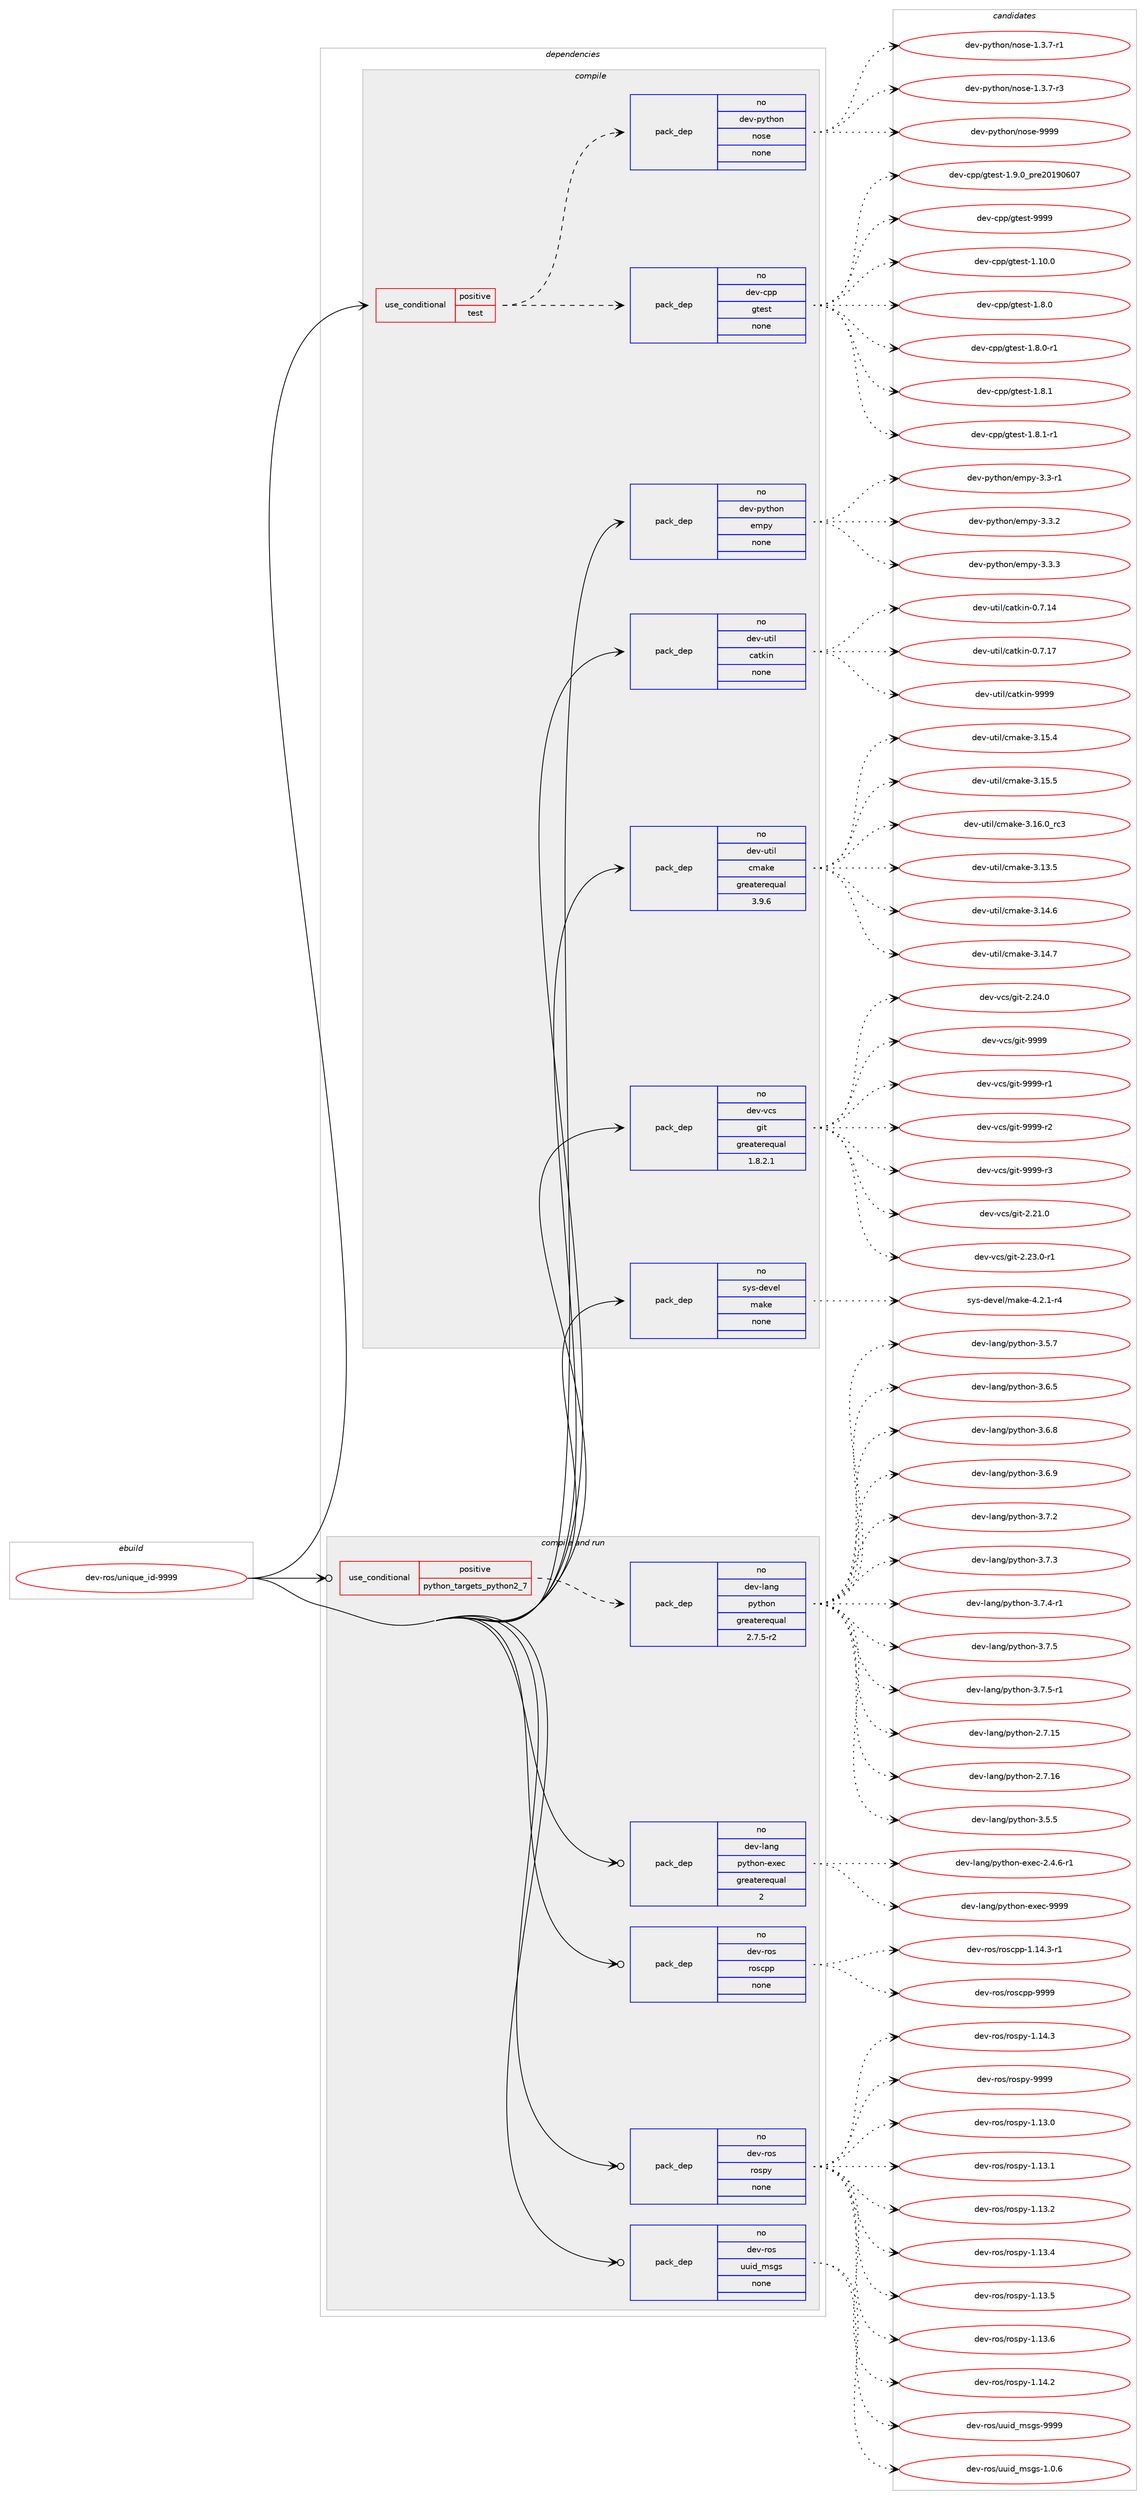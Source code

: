 digraph prolog {

# *************
# Graph options
# *************

newrank=true;
concentrate=true;
compound=true;
graph [rankdir=LR,fontname=Helvetica,fontsize=10,ranksep=1.5];#, ranksep=2.5, nodesep=0.2];
edge  [arrowhead=vee];
node  [fontname=Helvetica,fontsize=10];

# **********
# The ebuild
# **********

subgraph cluster_leftcol {
color=gray;
rank=same;
label=<<i>ebuild</i>>;
id [label="dev-ros/unique_id-9999", color=red, width=4, href="../dev-ros/unique_id-9999.svg"];
}

# ****************
# The dependencies
# ****************

subgraph cluster_midcol {
color=gray;
label=<<i>dependencies</i>>;
subgraph cluster_compile {
fillcolor="#eeeeee";
style=filled;
label=<<i>compile</i>>;
subgraph cond156510 {
dependency672641 [label=<<TABLE BORDER="0" CELLBORDER="1" CELLSPACING="0" CELLPADDING="4"><TR><TD ROWSPAN="3" CELLPADDING="10">use_conditional</TD></TR><TR><TD>positive</TD></TR><TR><TD>test</TD></TR></TABLE>>, shape=none, color=red];
subgraph pack504225 {
dependency672642 [label=<<TABLE BORDER="0" CELLBORDER="1" CELLSPACING="0" CELLPADDING="4" WIDTH="220"><TR><TD ROWSPAN="6" CELLPADDING="30">pack_dep</TD></TR><TR><TD WIDTH="110">no</TD></TR><TR><TD>dev-cpp</TD></TR><TR><TD>gtest</TD></TR><TR><TD>none</TD></TR><TR><TD></TD></TR></TABLE>>, shape=none, color=blue];
}
dependency672641:e -> dependency672642:w [weight=20,style="dashed",arrowhead="vee"];
subgraph pack504226 {
dependency672643 [label=<<TABLE BORDER="0" CELLBORDER="1" CELLSPACING="0" CELLPADDING="4" WIDTH="220"><TR><TD ROWSPAN="6" CELLPADDING="30">pack_dep</TD></TR><TR><TD WIDTH="110">no</TD></TR><TR><TD>dev-python</TD></TR><TR><TD>nose</TD></TR><TR><TD>none</TD></TR><TR><TD></TD></TR></TABLE>>, shape=none, color=blue];
}
dependency672641:e -> dependency672643:w [weight=20,style="dashed",arrowhead="vee"];
}
id:e -> dependency672641:w [weight=20,style="solid",arrowhead="vee"];
subgraph pack504227 {
dependency672644 [label=<<TABLE BORDER="0" CELLBORDER="1" CELLSPACING="0" CELLPADDING="4" WIDTH="220"><TR><TD ROWSPAN="6" CELLPADDING="30">pack_dep</TD></TR><TR><TD WIDTH="110">no</TD></TR><TR><TD>dev-python</TD></TR><TR><TD>empy</TD></TR><TR><TD>none</TD></TR><TR><TD></TD></TR></TABLE>>, shape=none, color=blue];
}
id:e -> dependency672644:w [weight=20,style="solid",arrowhead="vee"];
subgraph pack504228 {
dependency672645 [label=<<TABLE BORDER="0" CELLBORDER="1" CELLSPACING="0" CELLPADDING="4" WIDTH="220"><TR><TD ROWSPAN="6" CELLPADDING="30">pack_dep</TD></TR><TR><TD WIDTH="110">no</TD></TR><TR><TD>dev-util</TD></TR><TR><TD>catkin</TD></TR><TR><TD>none</TD></TR><TR><TD></TD></TR></TABLE>>, shape=none, color=blue];
}
id:e -> dependency672645:w [weight=20,style="solid",arrowhead="vee"];
subgraph pack504229 {
dependency672646 [label=<<TABLE BORDER="0" CELLBORDER="1" CELLSPACING="0" CELLPADDING="4" WIDTH="220"><TR><TD ROWSPAN="6" CELLPADDING="30">pack_dep</TD></TR><TR><TD WIDTH="110">no</TD></TR><TR><TD>dev-util</TD></TR><TR><TD>cmake</TD></TR><TR><TD>greaterequal</TD></TR><TR><TD>3.9.6</TD></TR></TABLE>>, shape=none, color=blue];
}
id:e -> dependency672646:w [weight=20,style="solid",arrowhead="vee"];
subgraph pack504230 {
dependency672647 [label=<<TABLE BORDER="0" CELLBORDER="1" CELLSPACING="0" CELLPADDING="4" WIDTH="220"><TR><TD ROWSPAN="6" CELLPADDING="30">pack_dep</TD></TR><TR><TD WIDTH="110">no</TD></TR><TR><TD>dev-vcs</TD></TR><TR><TD>git</TD></TR><TR><TD>greaterequal</TD></TR><TR><TD>1.8.2.1</TD></TR></TABLE>>, shape=none, color=blue];
}
id:e -> dependency672647:w [weight=20,style="solid",arrowhead="vee"];
subgraph pack504231 {
dependency672648 [label=<<TABLE BORDER="0" CELLBORDER="1" CELLSPACING="0" CELLPADDING="4" WIDTH="220"><TR><TD ROWSPAN="6" CELLPADDING="30">pack_dep</TD></TR><TR><TD WIDTH="110">no</TD></TR><TR><TD>sys-devel</TD></TR><TR><TD>make</TD></TR><TR><TD>none</TD></TR><TR><TD></TD></TR></TABLE>>, shape=none, color=blue];
}
id:e -> dependency672648:w [weight=20,style="solid",arrowhead="vee"];
}
subgraph cluster_compileandrun {
fillcolor="#eeeeee";
style=filled;
label=<<i>compile and run</i>>;
subgraph cond156511 {
dependency672649 [label=<<TABLE BORDER="0" CELLBORDER="1" CELLSPACING="0" CELLPADDING="4"><TR><TD ROWSPAN="3" CELLPADDING="10">use_conditional</TD></TR><TR><TD>positive</TD></TR><TR><TD>python_targets_python2_7</TD></TR></TABLE>>, shape=none, color=red];
subgraph pack504232 {
dependency672650 [label=<<TABLE BORDER="0" CELLBORDER="1" CELLSPACING="0" CELLPADDING="4" WIDTH="220"><TR><TD ROWSPAN="6" CELLPADDING="30">pack_dep</TD></TR><TR><TD WIDTH="110">no</TD></TR><TR><TD>dev-lang</TD></TR><TR><TD>python</TD></TR><TR><TD>greaterequal</TD></TR><TR><TD>2.7.5-r2</TD></TR></TABLE>>, shape=none, color=blue];
}
dependency672649:e -> dependency672650:w [weight=20,style="dashed",arrowhead="vee"];
}
id:e -> dependency672649:w [weight=20,style="solid",arrowhead="odotvee"];
subgraph pack504233 {
dependency672651 [label=<<TABLE BORDER="0" CELLBORDER="1" CELLSPACING="0" CELLPADDING="4" WIDTH="220"><TR><TD ROWSPAN="6" CELLPADDING="30">pack_dep</TD></TR><TR><TD WIDTH="110">no</TD></TR><TR><TD>dev-lang</TD></TR><TR><TD>python-exec</TD></TR><TR><TD>greaterequal</TD></TR><TR><TD>2</TD></TR></TABLE>>, shape=none, color=blue];
}
id:e -> dependency672651:w [weight=20,style="solid",arrowhead="odotvee"];
subgraph pack504234 {
dependency672652 [label=<<TABLE BORDER="0" CELLBORDER="1" CELLSPACING="0" CELLPADDING="4" WIDTH="220"><TR><TD ROWSPAN="6" CELLPADDING="30">pack_dep</TD></TR><TR><TD WIDTH="110">no</TD></TR><TR><TD>dev-ros</TD></TR><TR><TD>roscpp</TD></TR><TR><TD>none</TD></TR><TR><TD></TD></TR></TABLE>>, shape=none, color=blue];
}
id:e -> dependency672652:w [weight=20,style="solid",arrowhead="odotvee"];
subgraph pack504235 {
dependency672653 [label=<<TABLE BORDER="0" CELLBORDER="1" CELLSPACING="0" CELLPADDING="4" WIDTH="220"><TR><TD ROWSPAN="6" CELLPADDING="30">pack_dep</TD></TR><TR><TD WIDTH="110">no</TD></TR><TR><TD>dev-ros</TD></TR><TR><TD>rospy</TD></TR><TR><TD>none</TD></TR><TR><TD></TD></TR></TABLE>>, shape=none, color=blue];
}
id:e -> dependency672653:w [weight=20,style="solid",arrowhead="odotvee"];
subgraph pack504236 {
dependency672654 [label=<<TABLE BORDER="0" CELLBORDER="1" CELLSPACING="0" CELLPADDING="4" WIDTH="220"><TR><TD ROWSPAN="6" CELLPADDING="30">pack_dep</TD></TR><TR><TD WIDTH="110">no</TD></TR><TR><TD>dev-ros</TD></TR><TR><TD>uuid_msgs</TD></TR><TR><TD>none</TD></TR><TR><TD></TD></TR></TABLE>>, shape=none, color=blue];
}
id:e -> dependency672654:w [weight=20,style="solid",arrowhead="odotvee"];
}
subgraph cluster_run {
fillcolor="#eeeeee";
style=filled;
label=<<i>run</i>>;
}
}

# **************
# The candidates
# **************

subgraph cluster_choices {
rank=same;
color=gray;
label=<<i>candidates</i>>;

subgraph choice504225 {
color=black;
nodesep=1;
choice10010111845991121124710311610111511645494649484648 [label="dev-cpp/gtest-1.10.0", color=red, width=4,href="../dev-cpp/gtest-1.10.0.svg"];
choice100101118459911211247103116101115116454946564648 [label="dev-cpp/gtest-1.8.0", color=red, width=4,href="../dev-cpp/gtest-1.8.0.svg"];
choice1001011184599112112471031161011151164549465646484511449 [label="dev-cpp/gtest-1.8.0-r1", color=red, width=4,href="../dev-cpp/gtest-1.8.0-r1.svg"];
choice100101118459911211247103116101115116454946564649 [label="dev-cpp/gtest-1.8.1", color=red, width=4,href="../dev-cpp/gtest-1.8.1.svg"];
choice1001011184599112112471031161011151164549465646494511449 [label="dev-cpp/gtest-1.8.1-r1", color=red, width=4,href="../dev-cpp/gtest-1.8.1-r1.svg"];
choice100101118459911211247103116101115116454946574648951121141015048495748544855 [label="dev-cpp/gtest-1.9.0_pre20190607", color=red, width=4,href="../dev-cpp/gtest-1.9.0_pre20190607.svg"];
choice1001011184599112112471031161011151164557575757 [label="dev-cpp/gtest-9999", color=red, width=4,href="../dev-cpp/gtest-9999.svg"];
dependency672642:e -> choice10010111845991121124710311610111511645494649484648:w [style=dotted,weight="100"];
dependency672642:e -> choice100101118459911211247103116101115116454946564648:w [style=dotted,weight="100"];
dependency672642:e -> choice1001011184599112112471031161011151164549465646484511449:w [style=dotted,weight="100"];
dependency672642:e -> choice100101118459911211247103116101115116454946564649:w [style=dotted,weight="100"];
dependency672642:e -> choice1001011184599112112471031161011151164549465646494511449:w [style=dotted,weight="100"];
dependency672642:e -> choice100101118459911211247103116101115116454946574648951121141015048495748544855:w [style=dotted,weight="100"];
dependency672642:e -> choice1001011184599112112471031161011151164557575757:w [style=dotted,weight="100"];
}
subgraph choice504226 {
color=black;
nodesep=1;
choice10010111845112121116104111110471101111151014549465146554511449 [label="dev-python/nose-1.3.7-r1", color=red, width=4,href="../dev-python/nose-1.3.7-r1.svg"];
choice10010111845112121116104111110471101111151014549465146554511451 [label="dev-python/nose-1.3.7-r3", color=red, width=4,href="../dev-python/nose-1.3.7-r3.svg"];
choice10010111845112121116104111110471101111151014557575757 [label="dev-python/nose-9999", color=red, width=4,href="../dev-python/nose-9999.svg"];
dependency672643:e -> choice10010111845112121116104111110471101111151014549465146554511449:w [style=dotted,weight="100"];
dependency672643:e -> choice10010111845112121116104111110471101111151014549465146554511451:w [style=dotted,weight="100"];
dependency672643:e -> choice10010111845112121116104111110471101111151014557575757:w [style=dotted,weight="100"];
}
subgraph choice504227 {
color=black;
nodesep=1;
choice1001011184511212111610411111047101109112121455146514511449 [label="dev-python/empy-3.3-r1", color=red, width=4,href="../dev-python/empy-3.3-r1.svg"];
choice1001011184511212111610411111047101109112121455146514650 [label="dev-python/empy-3.3.2", color=red, width=4,href="../dev-python/empy-3.3.2.svg"];
choice1001011184511212111610411111047101109112121455146514651 [label="dev-python/empy-3.3.3", color=red, width=4,href="../dev-python/empy-3.3.3.svg"];
dependency672644:e -> choice1001011184511212111610411111047101109112121455146514511449:w [style=dotted,weight="100"];
dependency672644:e -> choice1001011184511212111610411111047101109112121455146514650:w [style=dotted,weight="100"];
dependency672644:e -> choice1001011184511212111610411111047101109112121455146514651:w [style=dotted,weight="100"];
}
subgraph choice504228 {
color=black;
nodesep=1;
choice1001011184511711610510847999711610710511045484655464952 [label="dev-util/catkin-0.7.14", color=red, width=4,href="../dev-util/catkin-0.7.14.svg"];
choice1001011184511711610510847999711610710511045484655464955 [label="dev-util/catkin-0.7.17", color=red, width=4,href="../dev-util/catkin-0.7.17.svg"];
choice100101118451171161051084799971161071051104557575757 [label="dev-util/catkin-9999", color=red, width=4,href="../dev-util/catkin-9999.svg"];
dependency672645:e -> choice1001011184511711610510847999711610710511045484655464952:w [style=dotted,weight="100"];
dependency672645:e -> choice1001011184511711610510847999711610710511045484655464955:w [style=dotted,weight="100"];
dependency672645:e -> choice100101118451171161051084799971161071051104557575757:w [style=dotted,weight="100"];
}
subgraph choice504229 {
color=black;
nodesep=1;
choice1001011184511711610510847991099710710145514649514653 [label="dev-util/cmake-3.13.5", color=red, width=4,href="../dev-util/cmake-3.13.5.svg"];
choice1001011184511711610510847991099710710145514649524654 [label="dev-util/cmake-3.14.6", color=red, width=4,href="../dev-util/cmake-3.14.6.svg"];
choice1001011184511711610510847991099710710145514649524655 [label="dev-util/cmake-3.14.7", color=red, width=4,href="../dev-util/cmake-3.14.7.svg"];
choice1001011184511711610510847991099710710145514649534652 [label="dev-util/cmake-3.15.4", color=red, width=4,href="../dev-util/cmake-3.15.4.svg"];
choice1001011184511711610510847991099710710145514649534653 [label="dev-util/cmake-3.15.5", color=red, width=4,href="../dev-util/cmake-3.15.5.svg"];
choice1001011184511711610510847991099710710145514649544648951149951 [label="dev-util/cmake-3.16.0_rc3", color=red, width=4,href="../dev-util/cmake-3.16.0_rc3.svg"];
dependency672646:e -> choice1001011184511711610510847991099710710145514649514653:w [style=dotted,weight="100"];
dependency672646:e -> choice1001011184511711610510847991099710710145514649524654:w [style=dotted,weight="100"];
dependency672646:e -> choice1001011184511711610510847991099710710145514649524655:w [style=dotted,weight="100"];
dependency672646:e -> choice1001011184511711610510847991099710710145514649534652:w [style=dotted,weight="100"];
dependency672646:e -> choice1001011184511711610510847991099710710145514649534653:w [style=dotted,weight="100"];
dependency672646:e -> choice1001011184511711610510847991099710710145514649544648951149951:w [style=dotted,weight="100"];
}
subgraph choice504230 {
color=black;
nodesep=1;
choice10010111845118991154710310511645504650494648 [label="dev-vcs/git-2.21.0", color=red, width=4,href="../dev-vcs/git-2.21.0.svg"];
choice100101118451189911547103105116455046505146484511449 [label="dev-vcs/git-2.23.0-r1", color=red, width=4,href="../dev-vcs/git-2.23.0-r1.svg"];
choice10010111845118991154710310511645504650524648 [label="dev-vcs/git-2.24.0", color=red, width=4,href="../dev-vcs/git-2.24.0.svg"];
choice1001011184511899115471031051164557575757 [label="dev-vcs/git-9999", color=red, width=4,href="../dev-vcs/git-9999.svg"];
choice10010111845118991154710310511645575757574511449 [label="dev-vcs/git-9999-r1", color=red, width=4,href="../dev-vcs/git-9999-r1.svg"];
choice10010111845118991154710310511645575757574511450 [label="dev-vcs/git-9999-r2", color=red, width=4,href="../dev-vcs/git-9999-r2.svg"];
choice10010111845118991154710310511645575757574511451 [label="dev-vcs/git-9999-r3", color=red, width=4,href="../dev-vcs/git-9999-r3.svg"];
dependency672647:e -> choice10010111845118991154710310511645504650494648:w [style=dotted,weight="100"];
dependency672647:e -> choice100101118451189911547103105116455046505146484511449:w [style=dotted,weight="100"];
dependency672647:e -> choice10010111845118991154710310511645504650524648:w [style=dotted,weight="100"];
dependency672647:e -> choice1001011184511899115471031051164557575757:w [style=dotted,weight="100"];
dependency672647:e -> choice10010111845118991154710310511645575757574511449:w [style=dotted,weight="100"];
dependency672647:e -> choice10010111845118991154710310511645575757574511450:w [style=dotted,weight="100"];
dependency672647:e -> choice10010111845118991154710310511645575757574511451:w [style=dotted,weight="100"];
}
subgraph choice504231 {
color=black;
nodesep=1;
choice1151211154510010111810110847109971071014552465046494511452 [label="sys-devel/make-4.2.1-r4", color=red, width=4,href="../sys-devel/make-4.2.1-r4.svg"];
dependency672648:e -> choice1151211154510010111810110847109971071014552465046494511452:w [style=dotted,weight="100"];
}
subgraph choice504232 {
color=black;
nodesep=1;
choice10010111845108971101034711212111610411111045504655464953 [label="dev-lang/python-2.7.15", color=red, width=4,href="../dev-lang/python-2.7.15.svg"];
choice10010111845108971101034711212111610411111045504655464954 [label="dev-lang/python-2.7.16", color=red, width=4,href="../dev-lang/python-2.7.16.svg"];
choice100101118451089711010347112121116104111110455146534653 [label="dev-lang/python-3.5.5", color=red, width=4,href="../dev-lang/python-3.5.5.svg"];
choice100101118451089711010347112121116104111110455146534655 [label="dev-lang/python-3.5.7", color=red, width=4,href="../dev-lang/python-3.5.7.svg"];
choice100101118451089711010347112121116104111110455146544653 [label="dev-lang/python-3.6.5", color=red, width=4,href="../dev-lang/python-3.6.5.svg"];
choice100101118451089711010347112121116104111110455146544656 [label="dev-lang/python-3.6.8", color=red, width=4,href="../dev-lang/python-3.6.8.svg"];
choice100101118451089711010347112121116104111110455146544657 [label="dev-lang/python-3.6.9", color=red, width=4,href="../dev-lang/python-3.6.9.svg"];
choice100101118451089711010347112121116104111110455146554650 [label="dev-lang/python-3.7.2", color=red, width=4,href="../dev-lang/python-3.7.2.svg"];
choice100101118451089711010347112121116104111110455146554651 [label="dev-lang/python-3.7.3", color=red, width=4,href="../dev-lang/python-3.7.3.svg"];
choice1001011184510897110103471121211161041111104551465546524511449 [label="dev-lang/python-3.7.4-r1", color=red, width=4,href="../dev-lang/python-3.7.4-r1.svg"];
choice100101118451089711010347112121116104111110455146554653 [label="dev-lang/python-3.7.5", color=red, width=4,href="../dev-lang/python-3.7.5.svg"];
choice1001011184510897110103471121211161041111104551465546534511449 [label="dev-lang/python-3.7.5-r1", color=red, width=4,href="../dev-lang/python-3.7.5-r1.svg"];
dependency672650:e -> choice10010111845108971101034711212111610411111045504655464953:w [style=dotted,weight="100"];
dependency672650:e -> choice10010111845108971101034711212111610411111045504655464954:w [style=dotted,weight="100"];
dependency672650:e -> choice100101118451089711010347112121116104111110455146534653:w [style=dotted,weight="100"];
dependency672650:e -> choice100101118451089711010347112121116104111110455146534655:w [style=dotted,weight="100"];
dependency672650:e -> choice100101118451089711010347112121116104111110455146544653:w [style=dotted,weight="100"];
dependency672650:e -> choice100101118451089711010347112121116104111110455146544656:w [style=dotted,weight="100"];
dependency672650:e -> choice100101118451089711010347112121116104111110455146544657:w [style=dotted,weight="100"];
dependency672650:e -> choice100101118451089711010347112121116104111110455146554650:w [style=dotted,weight="100"];
dependency672650:e -> choice100101118451089711010347112121116104111110455146554651:w [style=dotted,weight="100"];
dependency672650:e -> choice1001011184510897110103471121211161041111104551465546524511449:w [style=dotted,weight="100"];
dependency672650:e -> choice100101118451089711010347112121116104111110455146554653:w [style=dotted,weight="100"];
dependency672650:e -> choice1001011184510897110103471121211161041111104551465546534511449:w [style=dotted,weight="100"];
}
subgraph choice504233 {
color=black;
nodesep=1;
choice10010111845108971101034711212111610411111045101120101994550465246544511449 [label="dev-lang/python-exec-2.4.6-r1", color=red, width=4,href="../dev-lang/python-exec-2.4.6-r1.svg"];
choice10010111845108971101034711212111610411111045101120101994557575757 [label="dev-lang/python-exec-9999", color=red, width=4,href="../dev-lang/python-exec-9999.svg"];
dependency672651:e -> choice10010111845108971101034711212111610411111045101120101994550465246544511449:w [style=dotted,weight="100"];
dependency672651:e -> choice10010111845108971101034711212111610411111045101120101994557575757:w [style=dotted,weight="100"];
}
subgraph choice504234 {
color=black;
nodesep=1;
choice100101118451141111154711411111599112112454946495246514511449 [label="dev-ros/roscpp-1.14.3-r1", color=red, width=4,href="../dev-ros/roscpp-1.14.3-r1.svg"];
choice1001011184511411111547114111115991121124557575757 [label="dev-ros/roscpp-9999", color=red, width=4,href="../dev-ros/roscpp-9999.svg"];
dependency672652:e -> choice100101118451141111154711411111599112112454946495246514511449:w [style=dotted,weight="100"];
dependency672652:e -> choice1001011184511411111547114111115991121124557575757:w [style=dotted,weight="100"];
}
subgraph choice504235 {
color=black;
nodesep=1;
choice100101118451141111154711411111511212145494649514648 [label="dev-ros/rospy-1.13.0", color=red, width=4,href="../dev-ros/rospy-1.13.0.svg"];
choice100101118451141111154711411111511212145494649514649 [label="dev-ros/rospy-1.13.1", color=red, width=4,href="../dev-ros/rospy-1.13.1.svg"];
choice100101118451141111154711411111511212145494649514650 [label="dev-ros/rospy-1.13.2", color=red, width=4,href="../dev-ros/rospy-1.13.2.svg"];
choice100101118451141111154711411111511212145494649514652 [label="dev-ros/rospy-1.13.4", color=red, width=4,href="../dev-ros/rospy-1.13.4.svg"];
choice100101118451141111154711411111511212145494649514653 [label="dev-ros/rospy-1.13.5", color=red, width=4,href="../dev-ros/rospy-1.13.5.svg"];
choice100101118451141111154711411111511212145494649514654 [label="dev-ros/rospy-1.13.6", color=red, width=4,href="../dev-ros/rospy-1.13.6.svg"];
choice100101118451141111154711411111511212145494649524650 [label="dev-ros/rospy-1.14.2", color=red, width=4,href="../dev-ros/rospy-1.14.2.svg"];
choice100101118451141111154711411111511212145494649524651 [label="dev-ros/rospy-1.14.3", color=red, width=4,href="../dev-ros/rospy-1.14.3.svg"];
choice10010111845114111115471141111151121214557575757 [label="dev-ros/rospy-9999", color=red, width=4,href="../dev-ros/rospy-9999.svg"];
dependency672653:e -> choice100101118451141111154711411111511212145494649514648:w [style=dotted,weight="100"];
dependency672653:e -> choice100101118451141111154711411111511212145494649514649:w [style=dotted,weight="100"];
dependency672653:e -> choice100101118451141111154711411111511212145494649514650:w [style=dotted,weight="100"];
dependency672653:e -> choice100101118451141111154711411111511212145494649514652:w [style=dotted,weight="100"];
dependency672653:e -> choice100101118451141111154711411111511212145494649514653:w [style=dotted,weight="100"];
dependency672653:e -> choice100101118451141111154711411111511212145494649514654:w [style=dotted,weight="100"];
dependency672653:e -> choice100101118451141111154711411111511212145494649524650:w [style=dotted,weight="100"];
dependency672653:e -> choice100101118451141111154711411111511212145494649524651:w [style=dotted,weight="100"];
dependency672653:e -> choice10010111845114111115471141111151121214557575757:w [style=dotted,weight="100"];
}
subgraph choice504236 {
color=black;
nodesep=1;
choice100101118451141111154711711710510095109115103115454946484654 [label="dev-ros/uuid_msgs-1.0.6", color=red, width=4,href="../dev-ros/uuid_msgs-1.0.6.svg"];
choice1001011184511411111547117117105100951091151031154557575757 [label="dev-ros/uuid_msgs-9999", color=red, width=4,href="../dev-ros/uuid_msgs-9999.svg"];
dependency672654:e -> choice100101118451141111154711711710510095109115103115454946484654:w [style=dotted,weight="100"];
dependency672654:e -> choice1001011184511411111547117117105100951091151031154557575757:w [style=dotted,weight="100"];
}
}

}
